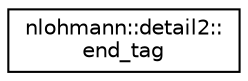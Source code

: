 digraph "Graphical Class Hierarchy"
{
 // LATEX_PDF_SIZE
  edge [fontname="Helvetica",fontsize="10",labelfontname="Helvetica",labelfontsize="10"];
  node [fontname="Helvetica",fontsize="10",shape=record];
  rankdir="LR";
  Node0 [label="nlohmann::detail2::\lend_tag",height=0.2,width=0.4,color="black", fillcolor="white", style="filled",URL="$structnlohmann_1_1detail2_1_1end__tag.html",tooltip=" "];
}
